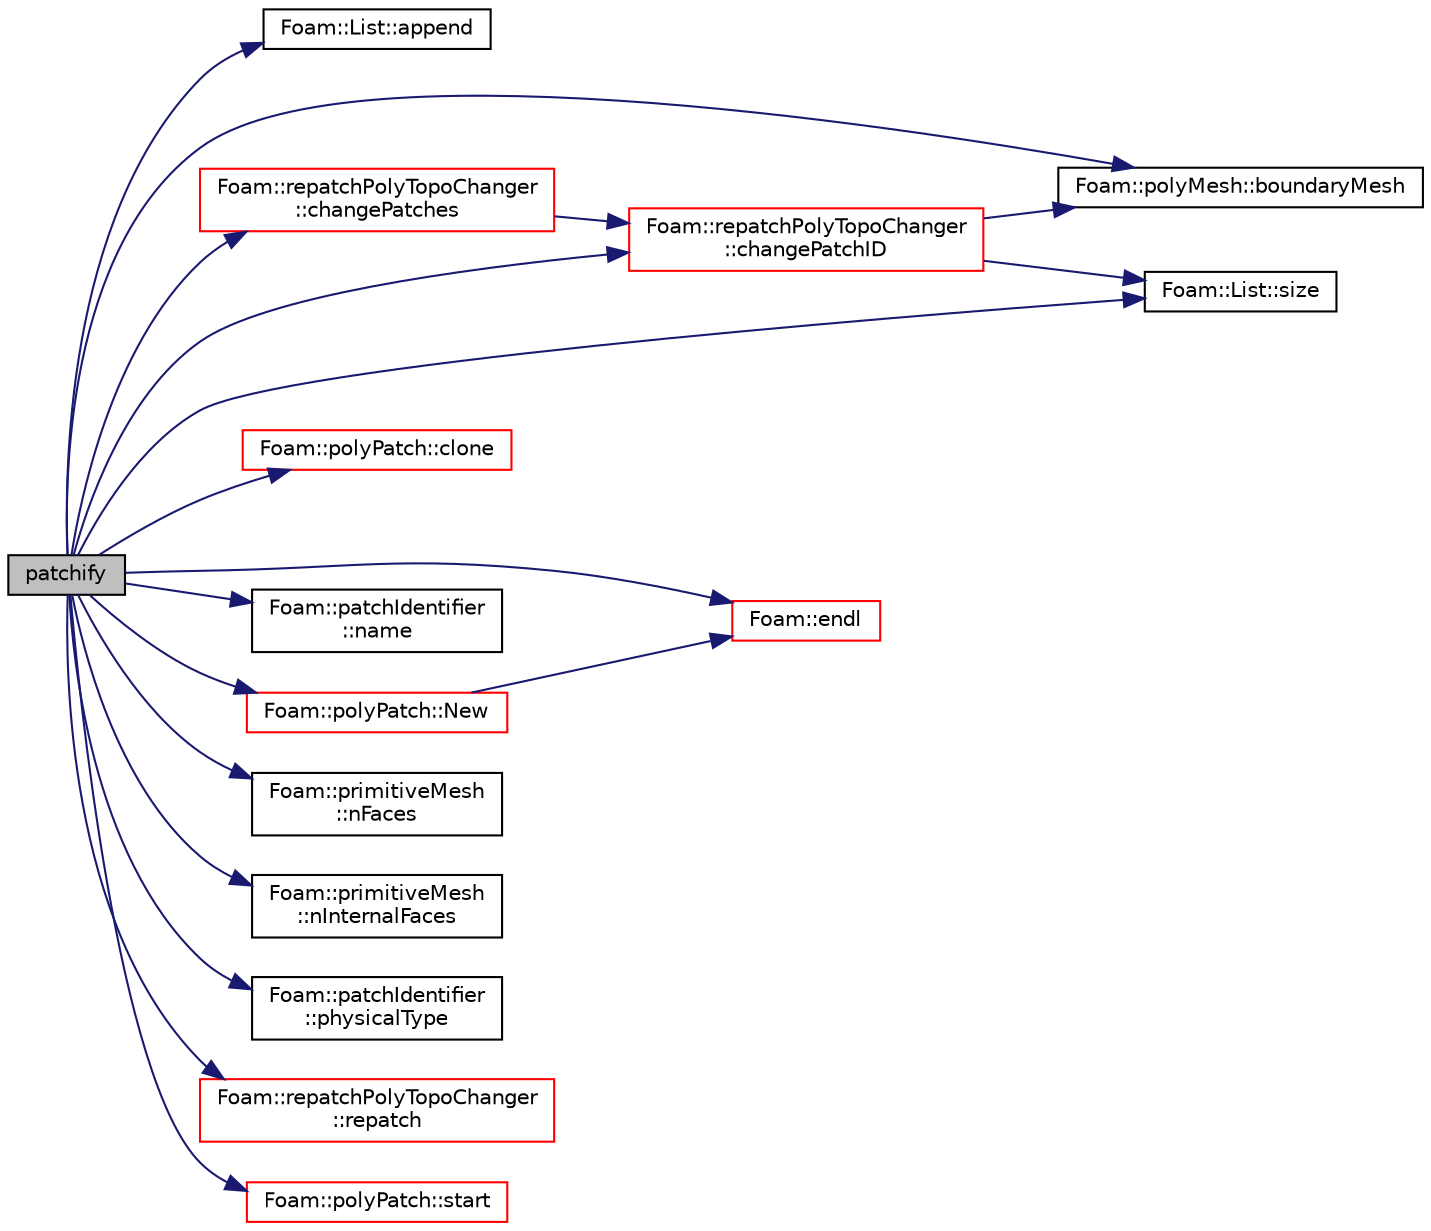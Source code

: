 digraph "patchify"
{
  bgcolor="transparent";
  edge [fontname="Helvetica",fontsize="10",labelfontname="Helvetica",labelfontsize="10"];
  node [fontname="Helvetica",fontsize="10",shape=record];
  rankdir="LR";
  Node1826 [label="patchify",height=0.2,width=0.4,color="black", fillcolor="grey75", style="filled", fontcolor="black"];
  Node1826 -> Node1827 [color="midnightblue",fontsize="10",style="solid",fontname="Helvetica"];
  Node1827 [label="Foam::List::append",height=0.2,width=0.4,color="black",URL="$a26833.html#a399dd2bf0d9a32016717dc90126f016b",tooltip="Append an element at the end of the list. "];
  Node1826 -> Node1828 [color="midnightblue",fontsize="10",style="solid",fontname="Helvetica"];
  Node1828 [label="Foam::polyMesh::boundaryMesh",height=0.2,width=0.4,color="black",URL="$a28565.html#a9f2b68c134340291eda6197f47f25484",tooltip="Return boundary mesh. "];
  Node1826 -> Node1829 [color="midnightblue",fontsize="10",style="solid",fontname="Helvetica"];
  Node1829 [label="Foam::repatchPolyTopoChanger\l::changePatches",height=0.2,width=0.4,color="red",URL="$a22501.html#aa67aec33e2b6e0a922126e09b3ba042a",tooltip="Change patches. "];
  Node1829 -> Node1919 [color="midnightblue",fontsize="10",style="solid",fontname="Helvetica"];
  Node1919 [label="Foam::repatchPolyTopoChanger\l::changePatchID",height=0.2,width=0.4,color="red",URL="$a22501.html#a0e422d65d38d06483bef5c596b607eb2",tooltip="Change patch ID for a boundary face. Note: patchID should be in new. "];
  Node1919 -> Node1890 [color="midnightblue",fontsize="10",style="solid",fontname="Helvetica"];
  Node1890 [label="Foam::List::size",height=0.2,width=0.4,color="black",URL="$a26833.html#a8a5f6fa29bd4b500caf186f60245b384",tooltip="Override size to be inconsistent with allocated storage. "];
  Node1919 -> Node1828 [color="midnightblue",fontsize="10",style="solid",fontname="Helvetica"];
  Node1826 -> Node1919 [color="midnightblue",fontsize="10",style="solid",fontname="Helvetica"];
  Node1826 -> Node2320 [color="midnightblue",fontsize="10",style="solid",fontname="Helvetica"];
  Node2320 [label="Foam::polyPatch::clone",height=0.2,width=0.4,color="red",URL="$a28633.html#adbf8c0a436d777bd346c3ab2a4b087df",tooltip="Construct and return a clone, resetting the boundary mesh. "];
  Node1826 -> Node1842 [color="midnightblue",fontsize="10",style="solid",fontname="Helvetica"];
  Node1842 [label="Foam::endl",height=0.2,width=0.4,color="red",URL="$a21851.html#a2db8fe02a0d3909e9351bb4275b23ce4",tooltip="Add newline and flush stream. "];
  Node1826 -> Node2323 [color="midnightblue",fontsize="10",style="solid",fontname="Helvetica"];
  Node2323 [label="Foam::patchIdentifier\l::name",height=0.2,width=0.4,color="black",URL="$a28273.html#acc80e00a8ac919288fb55bd14cc88bf6",tooltip="Return name. "];
  Node1826 -> Node2324 [color="midnightblue",fontsize="10",style="solid",fontname="Helvetica"];
  Node2324 [label="Foam::polyPatch::New",height=0.2,width=0.4,color="red",URL="$a28633.html#a1741756fc2a2b6260b8086d1c4f57291",tooltip="Return a pointer to a new patch created on freestore from. "];
  Node2324 -> Node1842 [color="midnightblue",fontsize="10",style="solid",fontname="Helvetica"];
  Node1826 -> Node1942 [color="midnightblue",fontsize="10",style="solid",fontname="Helvetica"];
  Node1942 [label="Foam::primitiveMesh\l::nFaces",height=0.2,width=0.4,color="black",URL="$a28685.html#abe602c985a3c9ffa67176e969e77ca6f"];
  Node1826 -> Node1899 [color="midnightblue",fontsize="10",style="solid",fontname="Helvetica"];
  Node1899 [label="Foam::primitiveMesh\l::nInternalFaces",height=0.2,width=0.4,color="black",URL="$a28685.html#aa6c7965af1f30d16d9125deb981cbdb0"];
  Node1826 -> Node2325 [color="midnightblue",fontsize="10",style="solid",fontname="Helvetica"];
  Node2325 [label="Foam::patchIdentifier\l::physicalType",height=0.2,width=0.4,color="black",URL="$a28273.html#a98ebcf41881ab4e16eea80415cf75f07",tooltip="Return the optional physical type of the patch. "];
  Node1826 -> Node2326 [color="midnightblue",fontsize="10",style="solid",fontname="Helvetica"];
  Node2326 [label="Foam::repatchPolyTopoChanger\l::repatch",height=0.2,width=0.4,color="red",URL="$a22501.html#a9d4545d6f0ad7f447a237b10f3f67be0",tooltip="Re-patch the mesh. "];
  Node1826 -> Node1890 [color="midnightblue",fontsize="10",style="solid",fontname="Helvetica"];
  Node1826 -> Node1946 [color="midnightblue",fontsize="10",style="solid",fontname="Helvetica"];
  Node1946 [label="Foam::polyPatch::start",height=0.2,width=0.4,color="red",URL="$a28633.html#a6bfd3e3abb11e98bdb4b98671cec1234",tooltip="Return start label of this patch in the polyMesh face list. "];
}
